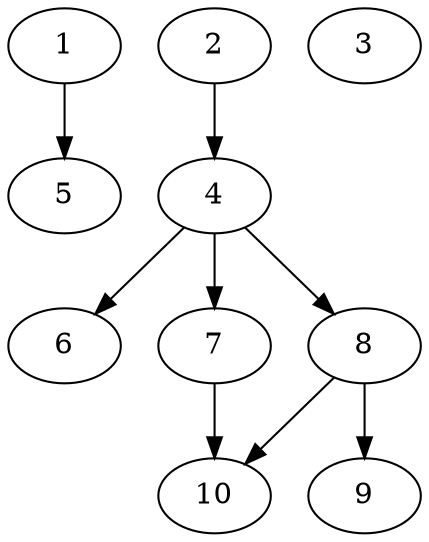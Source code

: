 // DAG automatically generated by daggen at Thu Oct  3 13:58:05 2019
// ./daggen --dot -n 10 --ccr 0.4 --fat 0.5 --regular 0.9 --density 0.5 --mindata 5242880 --maxdata 52428800 
digraph G {
  1 [size="103644160", alpha="0.01", expect_size="41457664"] 
  1 -> 5 [size ="41457664"]
  2 [size="61491200", alpha="0.18", expect_size="24596480"] 
  2 -> 4 [size ="24596480"]
  3 [size="72975360", alpha="0.03", expect_size="29190144"] 
  4 [size="75985920", alpha="0.07", expect_size="30394368"] 
  4 -> 6 [size ="30394368"]
  4 -> 7 [size ="30394368"]
  4 -> 8 [size ="30394368"]
  5 [size="66570240", alpha="0.04", expect_size="26628096"] 
  6 [size="121832960", alpha="0.19", expect_size="48733184"] 
  7 [size="128788480", alpha="0.04", expect_size="51515392"] 
  7 -> 10 [size ="51515392"]
  8 [size="77969920", alpha="0.06", expect_size="31187968"] 
  8 -> 9 [size ="31187968"]
  8 -> 10 [size ="31187968"]
  9 [size="55121920", alpha="0.07", expect_size="22048768"] 
  10 [size="25052160", alpha="0.06", expect_size="10020864"] 
}
